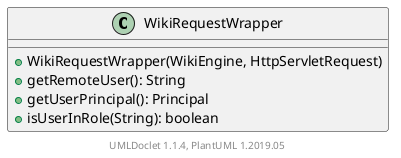 @startuml

    class WikiRequestWrapper [[WikiRequestWrapper.html]] {
        +WikiRequestWrapper(WikiEngine, HttpServletRequest)
        +getRemoteUser(): String
        +getUserPrincipal(): Principal
        +isUserInRole(String): boolean
    }


    center footer UMLDoclet 1.1.4, PlantUML 1.2019.05
@enduml
